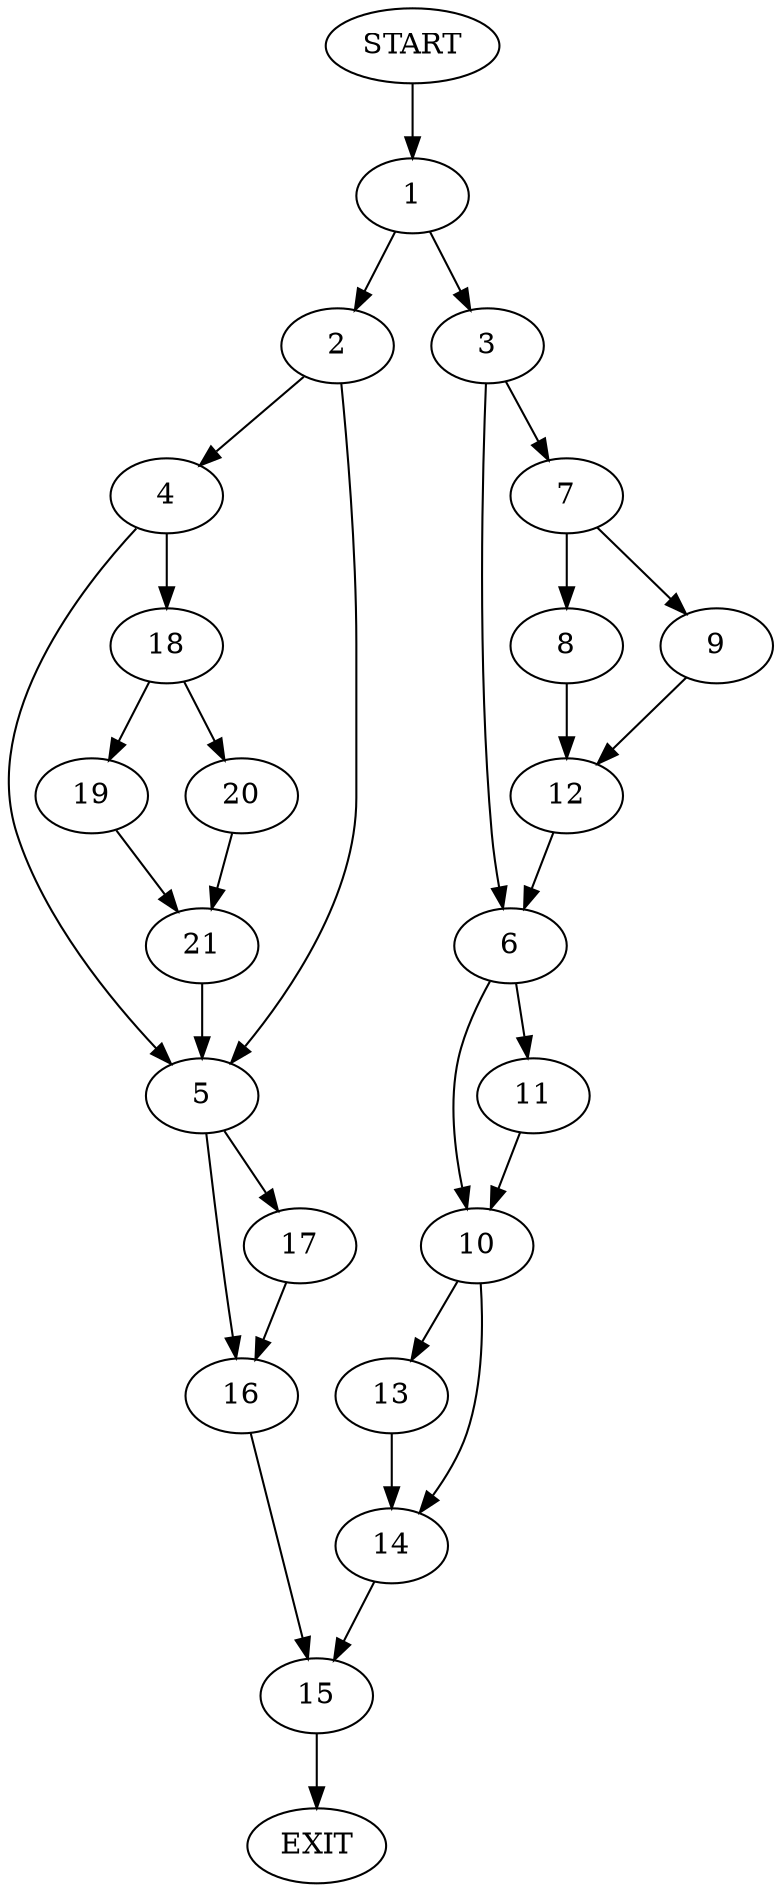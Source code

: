 digraph {
0 [label="START"]
22 [label="EXIT"]
0 -> 1
1 -> 2
1 -> 3
2 -> 4
2 -> 5
3 -> 6
3 -> 7
7 -> 8
7 -> 9
6 -> 10
6 -> 11
8 -> 12
9 -> 12
12 -> 6
11 -> 10
10 -> 13
10 -> 14
14 -> 15
13 -> 14
15 -> 22
5 -> 16
5 -> 17
4 -> 18
4 -> 5
18 -> 19
18 -> 20
19 -> 21
20 -> 21
21 -> 5
16 -> 15
17 -> 16
}
